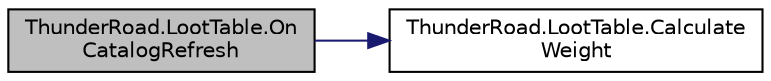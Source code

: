 digraph "ThunderRoad.LootTable.OnCatalogRefresh"
{
 // LATEX_PDF_SIZE
  edge [fontname="Helvetica",fontsize="10",labelfontname="Helvetica",labelfontsize="10"];
  node [fontname="Helvetica",fontsize="10",shape=record];
  rankdir="LR";
  Node1 [label="ThunderRoad.LootTable.On\lCatalogRefresh",height=0.2,width=0.4,color="black", fillcolor="grey75", style="filled", fontcolor="black",tooltip="Called when [catalog refresh]."];
  Node1 -> Node2 [color="midnightblue",fontsize="10",style="solid",fontname="Helvetica"];
  Node2 [label="ThunderRoad.LootTable.Calculate\lWeight",height=0.2,width=0.4,color="black", fillcolor="white", style="filled",URL="$class_thunder_road_1_1_loot_table.html#a19ccdf5dc2ea55ea360661dd4260d653",tooltip="Calculates the weight."];
}
